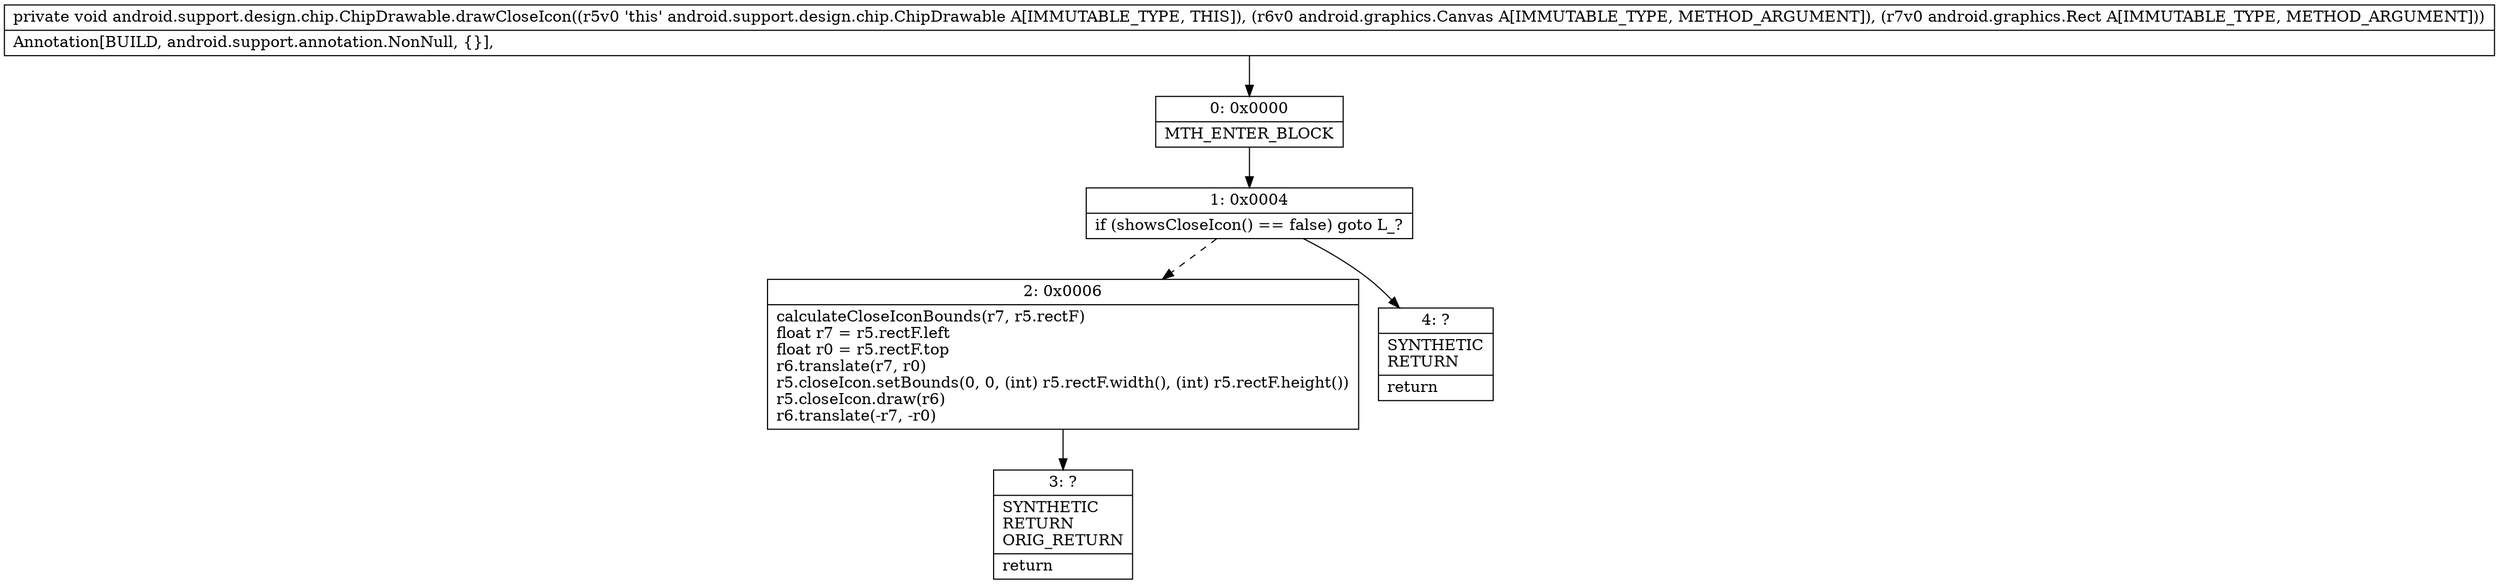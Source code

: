 digraph "CFG forandroid.support.design.chip.ChipDrawable.drawCloseIcon(Landroid\/graphics\/Canvas;Landroid\/graphics\/Rect;)V" {
Node_0 [shape=record,label="{0\:\ 0x0000|MTH_ENTER_BLOCK\l}"];
Node_1 [shape=record,label="{1\:\ 0x0004|if (showsCloseIcon() == false) goto L_?\l}"];
Node_2 [shape=record,label="{2\:\ 0x0006|calculateCloseIconBounds(r7, r5.rectF)\lfloat r7 = r5.rectF.left\lfloat r0 = r5.rectF.top\lr6.translate(r7, r0)\lr5.closeIcon.setBounds(0, 0, (int) r5.rectF.width(), (int) r5.rectF.height())\lr5.closeIcon.draw(r6)\lr6.translate(\-r7, \-r0)\l}"];
Node_3 [shape=record,label="{3\:\ ?|SYNTHETIC\lRETURN\lORIG_RETURN\l|return\l}"];
Node_4 [shape=record,label="{4\:\ ?|SYNTHETIC\lRETURN\l|return\l}"];
MethodNode[shape=record,label="{private void android.support.design.chip.ChipDrawable.drawCloseIcon((r5v0 'this' android.support.design.chip.ChipDrawable A[IMMUTABLE_TYPE, THIS]), (r6v0 android.graphics.Canvas A[IMMUTABLE_TYPE, METHOD_ARGUMENT]), (r7v0 android.graphics.Rect A[IMMUTABLE_TYPE, METHOD_ARGUMENT]))  | Annotation[BUILD, android.support.annotation.NonNull, \{\}], \l}"];
MethodNode -> Node_0;
Node_0 -> Node_1;
Node_1 -> Node_2[style=dashed];
Node_1 -> Node_4;
Node_2 -> Node_3;
}

